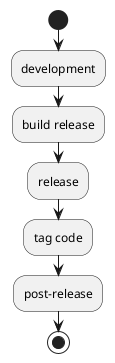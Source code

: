 @startuml
start
' tag::process[]
:development;
:build release;
:release;
:tag code;
:post-release;
' end::process[]
stop
@enduml
